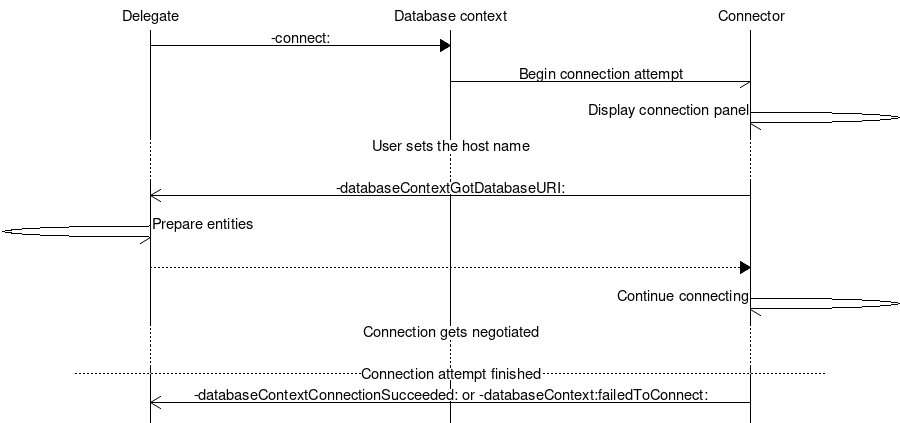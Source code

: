 msc
{
    hscale = "1.5";

    d   [ label = "Delegate" ],
    ctx [ label = "Database context" ],
    c   [ label = "Connector" ] ;

    d=>ctx [ label = "-connect:" ];
    ctx->c [ label = "Begin connection attempt" ];
    c->c   [ label = "Display connection panel" ];
    ...    [ label = "User sets the host name" ];
    ...;
    c=>>d  [ label = "-databaseContextGotDatabaseURI:" ];
    d->d   [ label = "Prepare entities" ];
    d>>c;
    c->c   [ label = "Continue connecting" ];
    ...    [ label = "Connection gets negotiated" ];
    ...;
    ---    [ label = "Connection attempt finished" ];
    c=>>d  [ label = "-databaseContextConnectionSucceeded: or -databaseContext:failedToConnect:" ];
}
